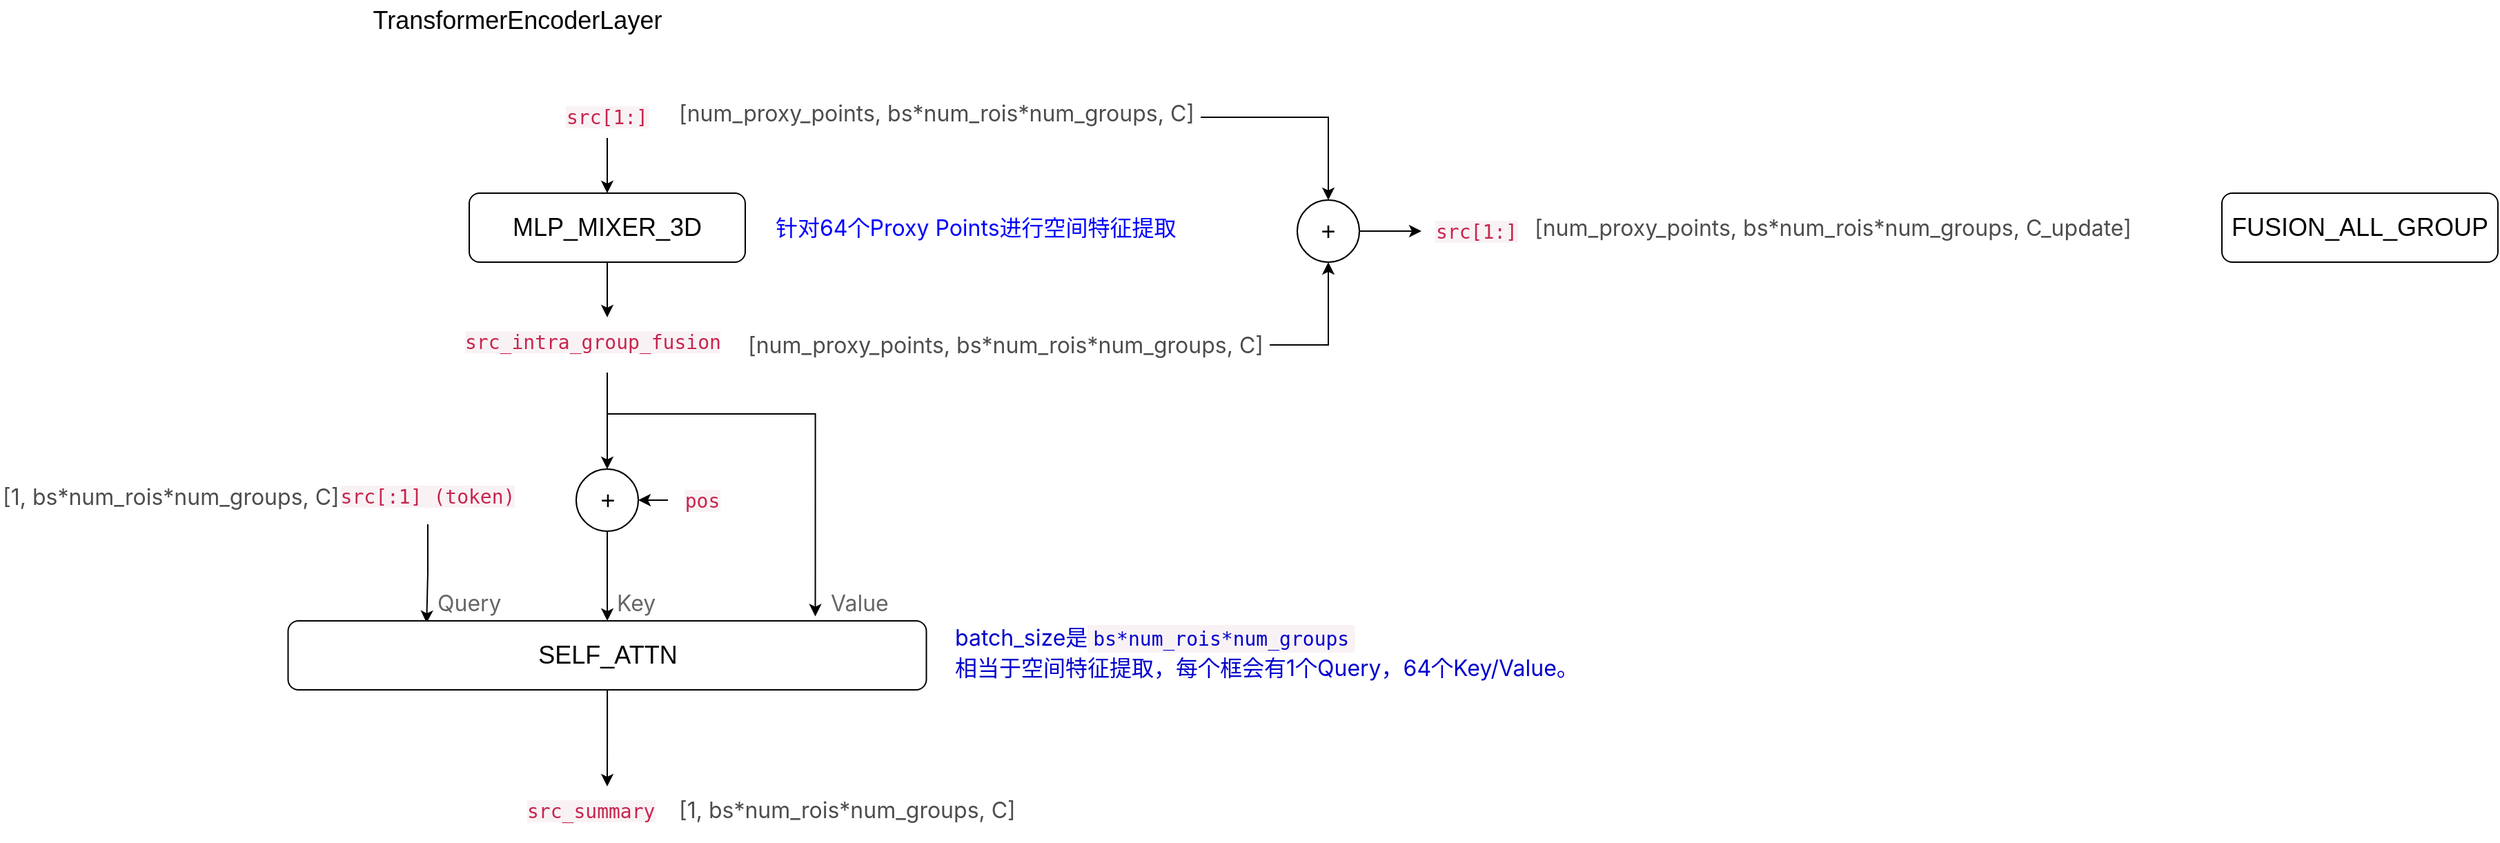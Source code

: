 <mxfile version="18.0.2" type="github">
  <diagram id="4wjyeySnkvLfih8uQl-l" name="Page-1">
    <mxGraphModel dx="2837" dy="857" grid="1" gridSize="10" guides="1" tooltips="1" connect="1" arrows="1" fold="1" page="1" pageScale="1" pageWidth="1527" pageHeight="1569" math="0" shadow="0">
      <root>
        <mxCell id="0" />
        <mxCell id="1" parent="0" />
        <mxCell id="MsRUurbuokPV0QSmwj4z-1" value="&lt;font style=&quot;font-size: 18px;&quot;&gt;TransformerEncoderLayer&lt;/font&gt;" style="text;html=1;strokeColor=none;fillColor=none;align=center;verticalAlign=middle;whiteSpace=wrap;rounded=0;" vertex="1" parent="1">
          <mxGeometry x="30" y="90" width="230" height="30" as="geometry" />
        </mxCell>
        <mxCell id="MsRUurbuokPV0QSmwj4z-8" style="edgeStyle=orthogonalEdgeStyle;rounded=0;orthogonalLoop=1;jettySize=auto;html=1;entryX=0.5;entryY=0;entryDx=0;entryDy=0;fontSize=18;" edge="1" parent="1" source="MsRUurbuokPV0QSmwj4z-2" target="MsRUurbuokPV0QSmwj4z-3">
          <mxGeometry relative="1" as="geometry" />
        </mxCell>
        <mxCell id="MsRUurbuokPV0QSmwj4z-2" value="&lt;span style=&quot;color: rgb(199, 37, 78); font-family: &amp;quot;Source Code Pro&amp;quot;, &amp;quot;DejaVu Sans Mono&amp;quot;, &amp;quot;Ubuntu Mono&amp;quot;, &amp;quot;Anonymous Pro&amp;quot;, &amp;quot;Droid Sans Mono&amp;quot;, Menlo, Monaco, Consolas, Inconsolata, Courier, monospace, &amp;quot;PingFang SC&amp;quot;, &amp;quot;Microsoft YaHei&amp;quot;, sans-serif; font-size: 14px; font-variant-ligatures: no-common-ligatures; text-align: start; background-color: rgb(249, 242, 244);&quot;&gt;src[1:]&lt;/span&gt;" style="text;html=1;strokeColor=none;fillColor=none;align=center;verticalAlign=middle;whiteSpace=wrap;rounded=0;" vertex="1" parent="1">
          <mxGeometry x="145" y="160" width="130" height="30" as="geometry" />
        </mxCell>
        <mxCell id="MsRUurbuokPV0QSmwj4z-9" style="edgeStyle=orthogonalEdgeStyle;rounded=0;orthogonalLoop=1;jettySize=auto;html=1;fontSize=18;" edge="1" parent="1" source="MsRUurbuokPV0QSmwj4z-3" target="MsRUurbuokPV0QSmwj4z-6">
          <mxGeometry relative="1" as="geometry" />
        </mxCell>
        <mxCell id="MsRUurbuokPV0QSmwj4z-3" value="MLP_MIXER_3D" style="rounded=1;whiteSpace=wrap;html=1;fontSize=18;" vertex="1" parent="1">
          <mxGeometry x="110" y="230" width="200" height="50" as="geometry" />
        </mxCell>
        <mxCell id="MsRUurbuokPV0QSmwj4z-11" style="edgeStyle=orthogonalEdgeStyle;rounded=0;orthogonalLoop=1;jettySize=auto;html=1;fontSize=18;" edge="1" parent="1" source="MsRUurbuokPV0QSmwj4z-4" target="MsRUurbuokPV0QSmwj4z-10">
          <mxGeometry relative="1" as="geometry" />
        </mxCell>
        <mxCell id="MsRUurbuokPV0QSmwj4z-4" value="&lt;meta charset=&quot;utf-8&quot;&gt;&lt;span style=&quot;color: rgb(77, 77, 77); font-family: -apple-system, &amp;quot;SF UI Text&amp;quot;, Arial, &amp;quot;PingFang SC&amp;quot;, &amp;quot;Hiragino Sans GB&amp;quot;, &amp;quot;Microsoft YaHei&amp;quot;, &amp;quot;WenQuanYi Micro Hei&amp;quot;, sans-serif; font-size: 16px; font-style: normal; font-variant-ligatures: no-common-ligatures; font-variant-caps: normal; font-weight: 400; letter-spacing: normal; orphans: 2; text-align: start; text-indent: 0px; text-transform: none; widows: 2; word-spacing: 0px; -webkit-text-stroke-width: 0px; background-color: rgb(255, 255, 255); text-decoration-thickness: initial; text-decoration-style: initial; text-decoration-color: initial; float: none; display: inline !important;&quot;&gt;[num_proxy_points, bs*num_rois*num_groups, C]&lt;/span&gt;" style="text;whiteSpace=wrap;html=1;fontSize=18;" vertex="1" parent="1">
          <mxGeometry x="260" y="155" width="380" height="40" as="geometry" />
        </mxCell>
        <mxCell id="MsRUurbuokPV0QSmwj4z-23" style="edgeStyle=orthogonalEdgeStyle;rounded=0;orthogonalLoop=1;jettySize=auto;html=1;entryX=0.5;entryY=0;entryDx=0;entryDy=0;fontSize=18;fontColor=#6666FF;exitX=0.5;exitY=1;exitDx=0;exitDy=0;" edge="1" parent="1" source="MsRUurbuokPV0QSmwj4z-6" target="MsRUurbuokPV0QSmwj4z-20">
          <mxGeometry relative="1" as="geometry">
            <Array as="points" />
          </mxGeometry>
        </mxCell>
        <mxCell id="MsRUurbuokPV0QSmwj4z-31" style="edgeStyle=orthogonalEdgeStyle;rounded=0;orthogonalLoop=1;jettySize=auto;html=1;entryX=0.826;entryY=-0.065;entryDx=0;entryDy=0;entryPerimeter=0;fontSize=18;fontColor=#6666FF;" edge="1" parent="1" source="MsRUurbuokPV0QSmwj4z-6" target="MsRUurbuokPV0QSmwj4z-19">
          <mxGeometry relative="1" as="geometry">
            <Array as="points">
              <mxPoint x="210" y="390" />
              <mxPoint x="361" y="390" />
            </Array>
          </mxGeometry>
        </mxCell>
        <mxCell id="MsRUurbuokPV0QSmwj4z-6" value="&lt;meta charset=&quot;utf-8&quot;&gt;&lt;span style=&quot;color: rgb(199, 37, 78); font-family: &amp;quot;Source Code Pro&amp;quot;, &amp;quot;DejaVu Sans Mono&amp;quot;, &amp;quot;Ubuntu Mono&amp;quot;, &amp;quot;Anonymous Pro&amp;quot;, &amp;quot;Droid Sans Mono&amp;quot;, Menlo, Monaco, Consolas, Inconsolata, Courier, monospace, &amp;quot;PingFang SC&amp;quot;, &amp;quot;Microsoft YaHei&amp;quot;, sans-serif; font-size: 14px; font-style: normal; font-variant-ligatures: no-common-ligatures; font-variant-caps: normal; font-weight: 400; letter-spacing: normal; orphans: 2; text-align: start; text-indent: 0px; text-transform: none; widows: 2; word-spacing: 0px; -webkit-text-stroke-width: 0px; background-color: rgb(249, 242, 244); text-decoration-thickness: initial; text-decoration-style: initial; text-decoration-color: initial; float: none; display: inline !important;&quot;&gt;src_intra_group_fusion&lt;/span&gt;" style="text;whiteSpace=wrap;html=1;fontSize=18;" vertex="1" parent="1">
          <mxGeometry x="105" y="320" width="210" height="40" as="geometry" />
        </mxCell>
        <mxCell id="MsRUurbuokPV0QSmwj4z-12" style="edgeStyle=orthogonalEdgeStyle;rounded=0;orthogonalLoop=1;jettySize=auto;html=1;entryX=0.5;entryY=1;entryDx=0;entryDy=0;fontSize=18;" edge="1" parent="1" source="MsRUurbuokPV0QSmwj4z-7" target="MsRUurbuokPV0QSmwj4z-10">
          <mxGeometry relative="1" as="geometry" />
        </mxCell>
        <mxCell id="MsRUurbuokPV0QSmwj4z-7" value="&lt;meta charset=&quot;utf-8&quot;&gt;&lt;p style=&quot;box-sizing: border-box; outline: 0px; margin: 0px 0px 16px; padding: 0px; font-weight: 400; font-size: 16px; color: rgb(77, 77, 77); line-height: 26px; overflow: auto hidden; overflow-wrap: break-word; font-family: -apple-system, &amp;quot;SF UI Text&amp;quot;, Arial, &amp;quot;PingFang SC&amp;quot;, &amp;quot;Hiragino Sans GB&amp;quot;, &amp;quot;Microsoft YaHei&amp;quot;, &amp;quot;WenQuanYi Micro Hei&amp;quot;, sans-serif; font-style: normal; font-variant-ligatures: no-common-ligatures; font-variant-caps: normal; letter-spacing: normal; orphans: 2; text-align: start; text-indent: 0px; text-transform: none; widows: 2; word-spacing: 0px; -webkit-text-stroke-width: 0px; background-color: rgb(255, 255, 255); text-decoration-thickness: initial; text-decoration-style: initial; text-decoration-color: initial;&quot;&gt;[num_proxy_points, bs*num_rois*num_groups, C]&lt;/p&gt;&lt;br class=&quot;Apple-interchange-newline&quot;&gt;" style="text;whiteSpace=wrap;html=1;fontSize=18;" vertex="1" parent="1">
          <mxGeometry x="310" y="320" width="380" height="40" as="geometry" />
        </mxCell>
        <mxCell id="MsRUurbuokPV0QSmwj4z-15" style="edgeStyle=orthogonalEdgeStyle;rounded=0;orthogonalLoop=1;jettySize=auto;html=1;entryX=0;entryY=0.5;entryDx=0;entryDy=0;fontSize=18;" edge="1" parent="1" source="MsRUurbuokPV0QSmwj4z-10" target="MsRUurbuokPV0QSmwj4z-13">
          <mxGeometry relative="1" as="geometry" />
        </mxCell>
        <mxCell id="MsRUurbuokPV0QSmwj4z-10" value="+" style="ellipse;whiteSpace=wrap;html=1;aspect=fixed;fontSize=18;" vertex="1" parent="1">
          <mxGeometry x="710" y="235" width="45" height="45" as="geometry" />
        </mxCell>
        <mxCell id="MsRUurbuokPV0QSmwj4z-13" value="&lt;span style=&quot;color: rgb(199, 37, 78); font-family: &amp;quot;Source Code Pro&amp;quot;, &amp;quot;DejaVu Sans Mono&amp;quot;, &amp;quot;Ubuntu Mono&amp;quot;, &amp;quot;Anonymous Pro&amp;quot;, &amp;quot;Droid Sans Mono&amp;quot;, Menlo, Monaco, Consolas, Inconsolata, Courier, monospace, &amp;quot;PingFang SC&amp;quot;, &amp;quot;Microsoft YaHei&amp;quot;, sans-serif; font-size: 14px; font-variant-ligatures: no-common-ligatures; text-align: start; background-color: rgb(249, 242, 244);&quot;&gt;src[1:]&lt;/span&gt;" style="text;html=1;strokeColor=none;fillColor=none;align=center;verticalAlign=middle;whiteSpace=wrap;rounded=0;" vertex="1" parent="1">
          <mxGeometry x="800" y="242.5" width="80" height="30" as="geometry" />
        </mxCell>
        <mxCell id="MsRUurbuokPV0QSmwj4z-14" value="&lt;span style=&quot;color: rgb(77, 77, 77); font-family: -apple-system, &amp;quot;SF UI Text&amp;quot;, Arial, &amp;quot;PingFang SC&amp;quot;, &amp;quot;Hiragino Sans GB&amp;quot;, &amp;quot;Microsoft YaHei&amp;quot;, &amp;quot;WenQuanYi Micro Hei&amp;quot;, sans-serif; font-size: 16px; font-style: normal; font-variant-ligatures: no-common-ligatures; font-variant-caps: normal; font-weight: 400; letter-spacing: normal; orphans: 2; text-align: start; text-indent: 0px; text-transform: none; widows: 2; word-spacing: 0px; -webkit-text-stroke-width: 0px; background-color: rgb(255, 255, 255); text-decoration-thickness: initial; text-decoration-style: initial; text-decoration-color: initial; float: none; display: inline !important;&quot;&gt;[num_proxy_points, bs*num_rois*num_groups, C_update]&lt;/span&gt;" style="text;whiteSpace=wrap;html=1;fontSize=18;" vertex="1" parent="1">
          <mxGeometry x="880" y="237.5" width="460" height="40" as="geometry" />
        </mxCell>
        <mxCell id="MsRUurbuokPV0QSmwj4z-17" value="&lt;span style=&quot;font-family: -apple-system, &amp;quot;SF UI Text&amp;quot;, Arial, &amp;quot;PingFang SC&amp;quot;, &amp;quot;Hiragino Sans GB&amp;quot;, &amp;quot;Microsoft YaHei&amp;quot;, &amp;quot;WenQuanYi Micro Hei&amp;quot;, sans-serif; font-size: 16px; font-style: normal; font-variant-ligatures: no-common-ligatures; font-variant-caps: normal; font-weight: 400; letter-spacing: normal; orphans: 2; text-align: start; text-indent: 0px; text-transform: none; widows: 2; word-spacing: 0px; -webkit-text-stroke-width: 0px; background-color: rgb(255, 255, 255); text-decoration-thickness: initial; text-decoration-style: initial; text-decoration-color: initial; float: none; display: inline !important;&quot;&gt;&lt;font&gt;针对64个Proxy Points进行空间特征提取&lt;/font&gt;&lt;/span&gt;" style="text;whiteSpace=wrap;html=1;fontSize=18;fontColor=#0000FF;" vertex="1" parent="1">
          <mxGeometry x="330" y="237.5" width="310" height="40" as="geometry" />
        </mxCell>
        <mxCell id="MsRUurbuokPV0QSmwj4z-28" style="edgeStyle=orthogonalEdgeStyle;rounded=0;orthogonalLoop=1;jettySize=auto;html=1;entryX=0.217;entryY=0.03;entryDx=0;entryDy=0;fontSize=18;fontColor=#6666FF;entryPerimeter=0;" edge="1" parent="1" source="MsRUurbuokPV0QSmwj4z-18" target="MsRUurbuokPV0QSmwj4z-19">
          <mxGeometry relative="1" as="geometry" />
        </mxCell>
        <mxCell id="MsRUurbuokPV0QSmwj4z-18" value="&lt;span style=&quot;color: rgb(199, 37, 78); font-family: &amp;quot;Source Code Pro&amp;quot;, &amp;quot;DejaVu Sans Mono&amp;quot;, &amp;quot;Ubuntu Mono&amp;quot;, &amp;quot;Anonymous Pro&amp;quot;, &amp;quot;Droid Sans Mono&amp;quot;, Menlo, Monaco, Consolas, Inconsolata, Courier, monospace, &amp;quot;PingFang SC&amp;quot;, &amp;quot;Microsoft YaHei&amp;quot;, sans-serif; font-size: 14px; font-variant-ligatures: no-common-ligatures; text-align: start; background-color: rgb(249, 242, 244);&quot;&gt;src[:1] (token)&lt;/span&gt;" style="text;html=1;strokeColor=none;fillColor=none;align=center;verticalAlign=middle;whiteSpace=wrap;rounded=0;" vertex="1" parent="1">
          <mxGeometry y="430" width="160" height="40" as="geometry" />
        </mxCell>
        <mxCell id="MsRUurbuokPV0QSmwj4z-38" style="edgeStyle=orthogonalEdgeStyle;rounded=0;orthogonalLoop=1;jettySize=auto;html=1;entryX=0.5;entryY=0;entryDx=0;entryDy=0;fontSize=18;fontColor=#666666;" edge="1" parent="1" source="MsRUurbuokPV0QSmwj4z-19" target="MsRUurbuokPV0QSmwj4z-36">
          <mxGeometry relative="1" as="geometry" />
        </mxCell>
        <mxCell id="MsRUurbuokPV0QSmwj4z-19" value="SELF_ATTN" style="rounded=1;whiteSpace=wrap;html=1;fontSize=18;" vertex="1" parent="1">
          <mxGeometry x="-21.25" y="540" width="462.5" height="50" as="geometry" />
        </mxCell>
        <mxCell id="MsRUurbuokPV0QSmwj4z-26" style="edgeStyle=orthogonalEdgeStyle;rounded=0;orthogonalLoop=1;jettySize=auto;html=1;fontSize=18;fontColor=#6666FF;" edge="1" parent="1" source="MsRUurbuokPV0QSmwj4z-20" target="MsRUurbuokPV0QSmwj4z-19">
          <mxGeometry relative="1" as="geometry" />
        </mxCell>
        <mxCell id="MsRUurbuokPV0QSmwj4z-20" value="+" style="ellipse;whiteSpace=wrap;html=1;aspect=fixed;fontSize=18;" vertex="1" parent="1">
          <mxGeometry x="187.5" y="430" width="45" height="45" as="geometry" />
        </mxCell>
        <mxCell id="MsRUurbuokPV0QSmwj4z-24" style="edgeStyle=orthogonalEdgeStyle;rounded=0;orthogonalLoop=1;jettySize=auto;html=1;entryX=1;entryY=0.5;entryDx=0;entryDy=0;fontSize=18;fontColor=#6666FF;" edge="1" parent="1" source="MsRUurbuokPV0QSmwj4z-21" target="MsRUurbuokPV0QSmwj4z-20">
          <mxGeometry relative="1" as="geometry" />
        </mxCell>
        <mxCell id="MsRUurbuokPV0QSmwj4z-21" value="&lt;span style=&quot;color: rgb(199, 37, 78); font-family: &amp;quot;Source Code Pro&amp;quot;, &amp;quot;DejaVu Sans Mono&amp;quot;, &amp;quot;Ubuntu Mono&amp;quot;, &amp;quot;Anonymous Pro&amp;quot;, &amp;quot;Droid Sans Mono&amp;quot;, Menlo, Monaco, Consolas, Inconsolata, Courier, monospace, &amp;quot;PingFang SC&amp;quot;, &amp;quot;Microsoft YaHei&amp;quot;, sans-serif; font-size: 14px; font-variant-ligatures: no-common-ligatures; text-align: start; background-color: rgb(249, 242, 244);&quot;&gt;pos&lt;/span&gt;" style="text;html=1;strokeColor=none;fillColor=none;align=center;verticalAlign=middle;whiteSpace=wrap;rounded=0;" vertex="1" parent="1">
          <mxGeometry x="254" y="437.5" width="50" height="30" as="geometry" />
        </mxCell>
        <mxCell id="MsRUurbuokPV0QSmwj4z-32" value="&lt;span style=&quot;font-family: -apple-system, &amp;quot;SF UI Text&amp;quot;, Arial, &amp;quot;PingFang SC&amp;quot;, &amp;quot;Hiragino Sans GB&amp;quot;, &amp;quot;Microsoft YaHei&amp;quot;, &amp;quot;WenQuanYi Micro Hei&amp;quot;, sans-serif; font-size: 16px; font-style: normal; font-variant-ligatures: no-common-ligatures; font-variant-caps: normal; font-weight: 400; letter-spacing: normal; orphans: 2; text-align: start; text-indent: 0px; text-transform: none; widows: 2; word-spacing: 0px; -webkit-text-stroke-width: 0px; background-color: rgb(255, 255, 255); text-decoration-thickness: initial; text-decoration-style: initial; text-decoration-color: initial; float: none; display: inline !important;&quot;&gt;&lt;font color=&quot;#666666&quot;&gt;Query&lt;/font&gt;&lt;/span&gt;" style="text;whiteSpace=wrap;html=1;fontSize=18;" vertex="1" parent="1">
          <mxGeometry x="85" y="510" width="60" height="40" as="geometry" />
        </mxCell>
        <mxCell id="MsRUurbuokPV0QSmwj4z-33" value="&lt;span style=&quot;font-family: -apple-system, &amp;quot;SF UI Text&amp;quot;, Arial, &amp;quot;PingFang SC&amp;quot;, &amp;quot;Hiragino Sans GB&amp;quot;, &amp;quot;Microsoft YaHei&amp;quot;, &amp;quot;WenQuanYi Micro Hei&amp;quot;, sans-serif; font-size: 16px; font-style: normal; font-variant-ligatures: no-common-ligatures; font-variant-caps: normal; font-weight: 400; letter-spacing: normal; orphans: 2; text-align: start; text-indent: 0px; text-transform: none; widows: 2; word-spacing: 0px; -webkit-text-stroke-width: 0px; background-color: rgb(255, 255, 255); text-decoration-thickness: initial; text-decoration-style: initial; text-decoration-color: initial; float: none; display: inline !important;&quot;&gt;&lt;font color=&quot;#666666&quot;&gt;Key&lt;/font&gt;&lt;/span&gt;" style="text;whiteSpace=wrap;html=1;fontSize=18;" vertex="1" parent="1">
          <mxGeometry x="215" y="510" width="60" height="40" as="geometry" />
        </mxCell>
        <mxCell id="MsRUurbuokPV0QSmwj4z-34" value="&lt;span style=&quot;font-family: -apple-system, &amp;quot;SF UI Text&amp;quot;, Arial, &amp;quot;PingFang SC&amp;quot;, &amp;quot;Hiragino Sans GB&amp;quot;, &amp;quot;Microsoft YaHei&amp;quot;, &amp;quot;WenQuanYi Micro Hei&amp;quot;, sans-serif; font-size: 16px; font-style: normal; font-variant-ligatures: no-common-ligatures; font-variant-caps: normal; font-weight: 400; letter-spacing: normal; orphans: 2; text-align: start; text-indent: 0px; text-transform: none; widows: 2; word-spacing: 0px; -webkit-text-stroke-width: 0px; background-color: rgb(255, 255, 255); text-decoration-thickness: initial; text-decoration-style: initial; text-decoration-color: initial; float: none; display: inline !important;&quot;&gt;&lt;font color=&quot;#666666&quot;&gt;Value&lt;/font&gt;&lt;/span&gt;" style="text;whiteSpace=wrap;html=1;fontSize=18;" vertex="1" parent="1">
          <mxGeometry x="370" y="510" width="60" height="40" as="geometry" />
        </mxCell>
        <mxCell id="MsRUurbuokPV0QSmwj4z-35" value="&lt;meta charset=&quot;utf-8&quot;&gt;&lt;span style=&quot;color: rgb(77, 77, 77); font-family: -apple-system, &amp;quot;SF UI Text&amp;quot;, Arial, &amp;quot;PingFang SC&amp;quot;, &amp;quot;Hiragino Sans GB&amp;quot;, &amp;quot;Microsoft YaHei&amp;quot;, &amp;quot;WenQuanYi Micro Hei&amp;quot;, sans-serif; font-size: 16px; font-style: normal; font-variant-ligatures: no-common-ligatures; font-variant-caps: normal; font-weight: 400; letter-spacing: normal; orphans: 2; text-align: start; text-indent: 0px; text-transform: none; widows: 2; word-spacing: 0px; -webkit-text-stroke-width: 0px; background-color: rgb(255, 255, 255); text-decoration-thickness: initial; text-decoration-style: initial; text-decoration-color: initial; float: none; display: inline !important;&quot;&gt;[1, bs*num_rois*num_groups, C]&lt;/span&gt;" style="text;whiteSpace=wrap;html=1;fontSize=18;fontColor=#666666;" vertex="1" parent="1">
          <mxGeometry x="-230" y="432.5" width="260" height="40" as="geometry" />
        </mxCell>
        <mxCell id="MsRUurbuokPV0QSmwj4z-36" value="&lt;meta charset=&quot;utf-8&quot;&gt;&lt;span style=&quot;color: rgb(199, 37, 78); font-family: &amp;quot;Source Code Pro&amp;quot;, &amp;quot;DejaVu Sans Mono&amp;quot;, &amp;quot;Ubuntu Mono&amp;quot;, &amp;quot;Anonymous Pro&amp;quot;, &amp;quot;Droid Sans Mono&amp;quot;, Menlo, Monaco, Consolas, Inconsolata, Courier, monospace, &amp;quot;PingFang SC&amp;quot;, &amp;quot;Microsoft YaHei&amp;quot;, sans-serif; font-size: 14px; font-style: normal; font-variant-ligatures: no-common-ligatures; font-variant-caps: normal; font-weight: 400; letter-spacing: normal; orphans: 2; text-align: start; text-indent: 0px; text-transform: none; widows: 2; word-spacing: 0px; -webkit-text-stroke-width: 0px; background-color: rgb(249, 242, 244); text-decoration-thickness: initial; text-decoration-style: initial; text-decoration-color: initial; float: none; display: inline !important;&quot;&gt;src_summary&lt;/span&gt;" style="text;whiteSpace=wrap;html=1;fontSize=18;fontColor=#666666;" vertex="1" parent="1">
          <mxGeometry x="150" y="660" width="120" height="40" as="geometry" />
        </mxCell>
        <mxCell id="MsRUurbuokPV0QSmwj4z-37" value="&lt;meta charset=&quot;utf-8&quot;&gt;&lt;span style=&quot;color: rgb(77, 77, 77); font-family: -apple-system, &amp;quot;SF UI Text&amp;quot;, Arial, &amp;quot;PingFang SC&amp;quot;, &amp;quot;Hiragino Sans GB&amp;quot;, &amp;quot;Microsoft YaHei&amp;quot;, &amp;quot;WenQuanYi Micro Hei&amp;quot;, sans-serif; font-size: 16px; font-style: normal; font-variant-ligatures: no-common-ligatures; font-variant-caps: normal; font-weight: 400; letter-spacing: normal; orphans: 2; text-align: start; text-indent: 0px; text-transform: none; widows: 2; word-spacing: 0px; -webkit-text-stroke-width: 0px; background-color: rgb(255, 255, 255); text-decoration-thickness: initial; text-decoration-style: initial; text-decoration-color: initial; float: none; display: inline !important;&quot;&gt;[1, bs*num_rois*num_groups, C]&lt;/span&gt;" style="text;whiteSpace=wrap;html=1;fontSize=18;fontColor=#666666;" vertex="1" parent="1">
          <mxGeometry x="260" y="660" width="260" height="40" as="geometry" />
        </mxCell>
        <mxCell id="MsRUurbuokPV0QSmwj4z-39" value="&lt;meta charset=&quot;utf-8&quot;&gt;&lt;span style=&quot;font-family: -apple-system, &amp;quot;SF UI Text&amp;quot;, Arial, &amp;quot;PingFang SC&amp;quot;, &amp;quot;Hiragino Sans GB&amp;quot;, &amp;quot;Microsoft YaHei&amp;quot;, &amp;quot;WenQuanYi Micro Hei&amp;quot;, sans-serif; font-size: 16px; font-style: normal; font-variant-ligatures: no-common-ligatures; font-variant-caps: normal; font-weight: 400; letter-spacing: normal; orphans: 2; text-align: start; text-indent: 0px; text-transform: none; widows: 2; word-spacing: 0px; -webkit-text-stroke-width: 0px; background-color: rgb(255, 255, 255); text-decoration-thickness: initial; text-decoration-style: initial; text-decoration-color: initial; float: none; display: inline !important;&quot;&gt;batch_size是&lt;/span&gt;&lt;code style=&quot;box-sizing: border-box; outline: 0px; font-family: &amp;quot;Source Code Pro&amp;quot;, &amp;quot;DejaVu Sans Mono&amp;quot;, &amp;quot;Ubuntu Mono&amp;quot;, &amp;quot;Anonymous Pro&amp;quot;, &amp;quot;Droid Sans Mono&amp;quot;, Menlo, Monaco, Consolas, Inconsolata, Courier, monospace, &amp;quot;PingFang SC&amp;quot;, &amp;quot;Microsoft YaHei&amp;quot;, sans-serif; font-size: 14px; line-height: 22px; background-color: rgb(249, 242, 244); border-radius: 2px; padding: 2px 4px; overflow-wrap: break-word; font-style: normal; font-variant-ligatures: no-common-ligatures; font-variant-caps: normal; font-weight: 400; letter-spacing: normal; orphans: 2; text-align: start; text-indent: 0px; text-transform: none; widows: 2; word-spacing: 0px; -webkit-text-stroke-width: 0px; text-decoration-thickness: initial; text-decoration-style: initial; text-decoration-color: initial;&quot;&gt;bs*num_rois*num_groups&lt;/code&gt;&lt;br style=&quot;box-sizing: border-box; outline: 0px; overflow-wrap: break-word; font-family: -apple-system, &amp;quot;SF UI Text&amp;quot;, Arial, &amp;quot;PingFang SC&amp;quot;, &amp;quot;Hiragino Sans GB&amp;quot;, &amp;quot;Microsoft YaHei&amp;quot;, &amp;quot;WenQuanYi Micro Hei&amp;quot;, sans-serif; font-size: 16px; font-style: normal; font-variant-ligatures: no-common-ligatures; font-variant-caps: normal; font-weight: 400; letter-spacing: normal; orphans: 2; text-align: start; text-indent: 0px; text-transform: none; widows: 2; word-spacing: 0px; -webkit-text-stroke-width: 0px; background-color: rgb(255, 255, 255); text-decoration-thickness: initial; text-decoration-style: initial; text-decoration-color: initial;&quot;&gt;&lt;span style=&quot;font-family: -apple-system, &amp;quot;SF UI Text&amp;quot;, Arial, &amp;quot;PingFang SC&amp;quot;, &amp;quot;Hiragino Sans GB&amp;quot;, &amp;quot;Microsoft YaHei&amp;quot;, &amp;quot;WenQuanYi Micro Hei&amp;quot;, sans-serif; font-size: 16px; font-style: normal; font-variant-ligatures: no-common-ligatures; font-variant-caps: normal; font-weight: 400; letter-spacing: normal; orphans: 2; text-align: start; text-indent: 0px; text-transform: none; widows: 2; word-spacing: 0px; -webkit-text-stroke-width: 0px; background-color: rgb(255, 255, 255); text-decoration-thickness: initial; text-decoration-style: initial; text-decoration-color: initial; float: none; display: inline !important;&quot;&gt;相当于空间特征提取，每个框会有1个Query，64个Key/Value。&lt;/span&gt;" style="text;whiteSpace=wrap;html=1;fontSize=18;fontColor=#0000CC;" vertex="1" parent="1">
          <mxGeometry x="460" y="535" width="470" height="60" as="geometry" />
        </mxCell>
        <mxCell id="MsRUurbuokPV0QSmwj4z-40" value="FUSION_ALL_GROUP" style="rounded=1;whiteSpace=wrap;html=1;fontSize=18;" vertex="1" parent="1">
          <mxGeometry x="1380" y="230" width="200" height="50" as="geometry" />
        </mxCell>
      </root>
    </mxGraphModel>
  </diagram>
</mxfile>
